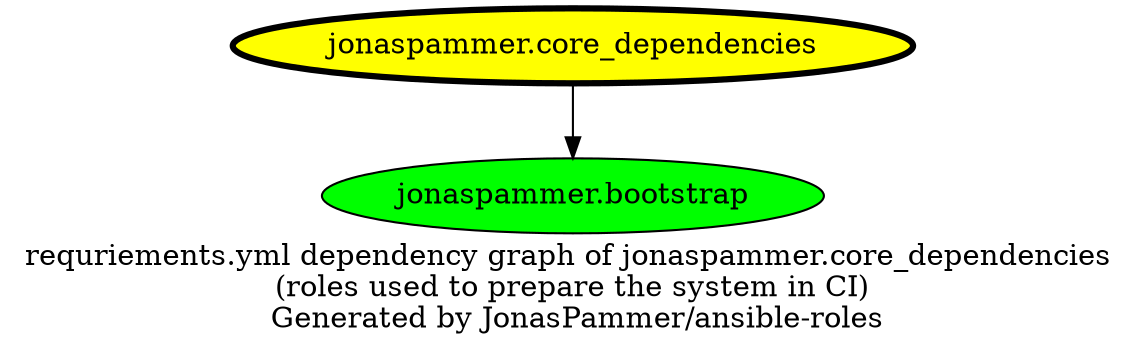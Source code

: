 digraph hierarchy {
  label = "requriements.yml dependency graph of jonaspammer.core_dependencies \n (roles used to prepare the system in CI) \n Generated by JonasPammer/ansible-roles" ;
  overlap=false

  {
    "jonaspammer.core_dependencies" [fillcolor=yellow style=filled penwidth=3]
    "jonaspammer.bootstrap" [fillcolor=green style=filled ]
  }


  "jonaspammer.core_dependencies" -> {"jonaspammer.bootstrap"}
}